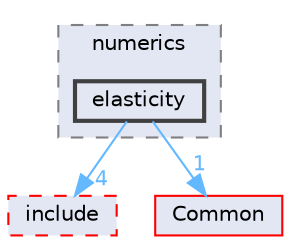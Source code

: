 digraph "SU2_CFD/src/numerics/elasticity"
{
 // LATEX_PDF_SIZE
  bgcolor="transparent";
  edge [fontname=Helvetica,fontsize=10,labelfontname=Helvetica,labelfontsize=10];
  node [fontname=Helvetica,fontsize=10,shape=box,height=0.2,width=0.4];
  compound=true
  subgraph clusterdir_28ed81e72bcc2d8001c2a1104e4c8ee3 {
    graph [ bgcolor="#e3e7f4", pencolor="grey50", label="numerics", fontname=Helvetica,fontsize=10 style="filled,dashed", URL="dir_28ed81e72bcc2d8001c2a1104e4c8ee3.html",tooltip=""]
  dir_141e3cd13cc19ef000b56b660a109b2b [label="elasticity", fillcolor="#e3e7f4", color="grey25", style="filled,bold", URL="dir_141e3cd13cc19ef000b56b660a109b2b.html",tooltip=""];
  }
  dir_3b735dd5547717c34264cbbbba892a8a [label="include", fillcolor="#e3e7f4", color="red", style="filled,dashed", URL="dir_3b735dd5547717c34264cbbbba892a8a.html",tooltip=""];
  dir_4ab6b4cc6a7edbff49100e9123df213f [label="Common", fillcolor="#e3e7f4", color="red", style="filled", URL="dir_4ab6b4cc6a7edbff49100e9123df213f.html",tooltip=""];
  dir_141e3cd13cc19ef000b56b660a109b2b->dir_3b735dd5547717c34264cbbbba892a8a [headlabel="4", labeldistance=1.5 headhref="dir_000027_000047.html" href="dir_000027_000047.html" color="steelblue1" fontcolor="steelblue1"];
  dir_141e3cd13cc19ef000b56b660a109b2b->dir_4ab6b4cc6a7edbff49100e9123df213f [headlabel="1", labeldistance=1.5 headhref="dir_000027_000008.html" href="dir_000027_000008.html" color="steelblue1" fontcolor="steelblue1"];
}
